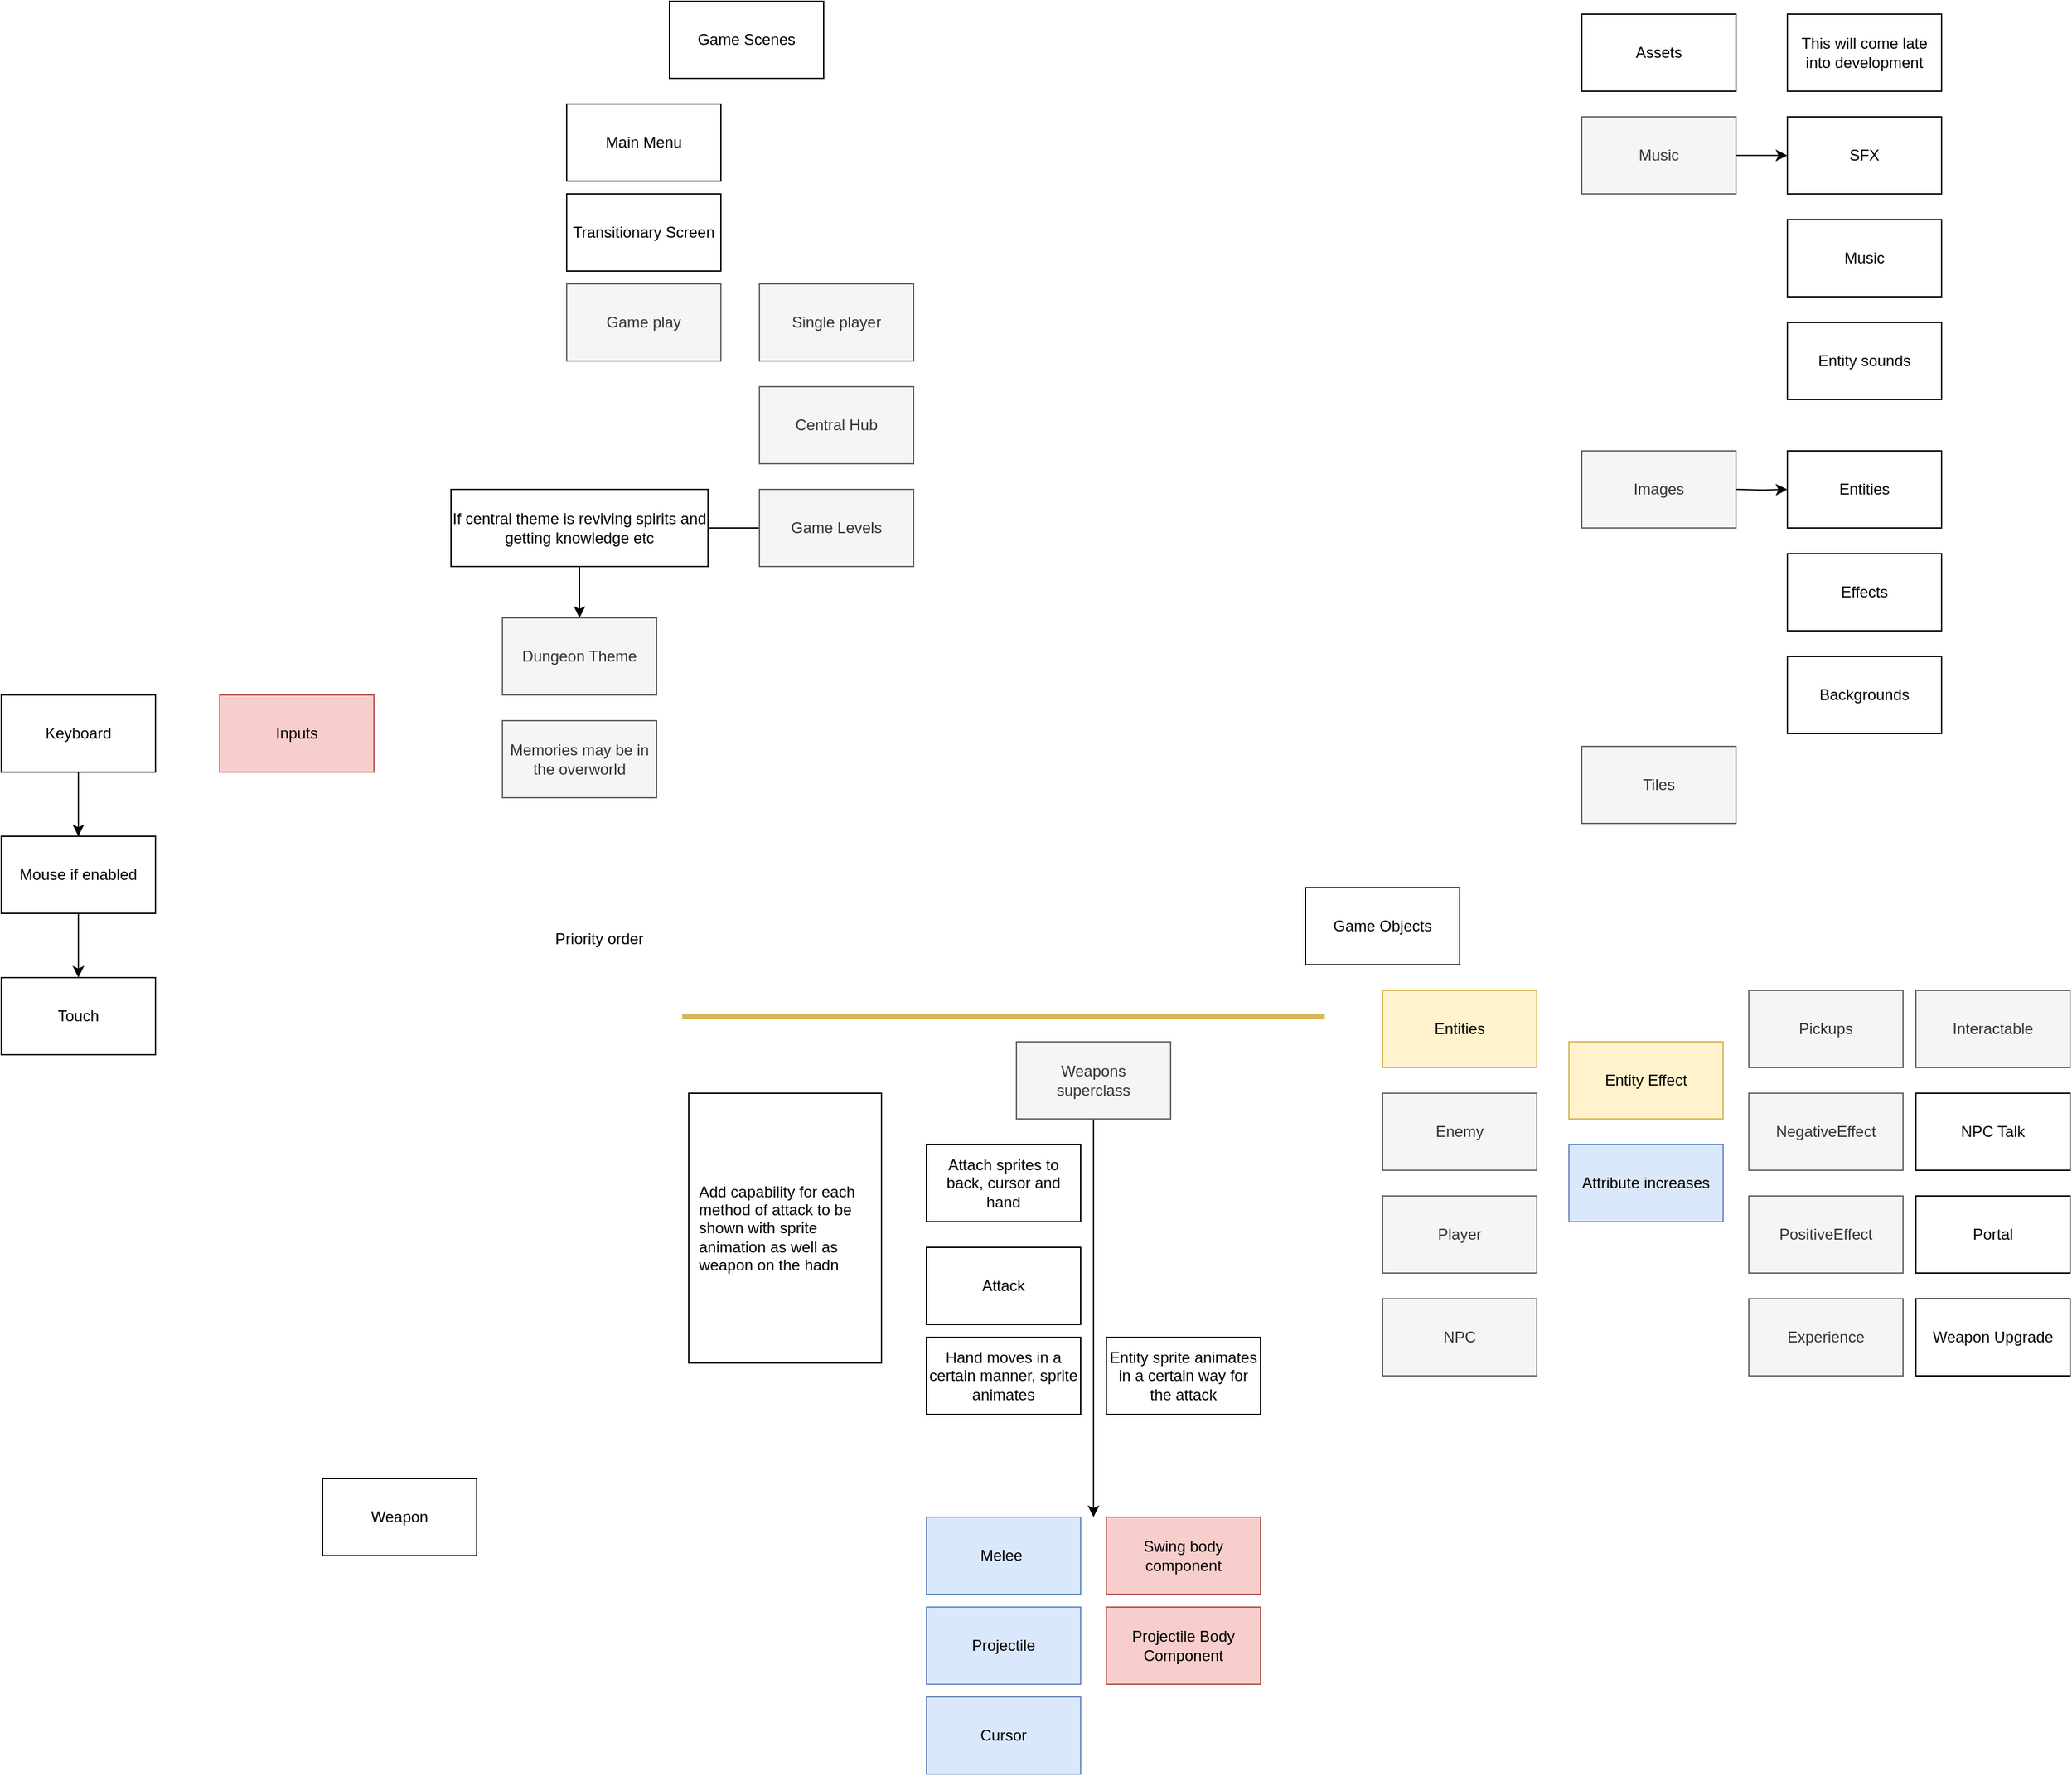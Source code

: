 <mxfile version="21.2.8" type="device">
  <diagram id="4DhgWq-x0jcECN0cGlpm" name="Page-1">
    <mxGraphModel dx="2188" dy="868" grid="1" gridSize="10" guides="1" tooltips="1" connect="1" arrows="1" fold="1" page="1" pageScale="1" pageWidth="850" pageHeight="1100" math="0" shadow="0">
      <root>
        <mxCell id="0" />
        <mxCell id="1" parent="0" />
        <mxCell id="VNGRgtU-YO6I-32RcAAb-3" value="Game Scenes" style="rounded=0;whiteSpace=wrap;html=1;" parent="1" vertex="1">
          <mxGeometry x="130" y="80" width="120" height="60" as="geometry" />
        </mxCell>
        <mxCell id="VNGRgtU-YO6I-32RcAAb-4" value="Main Menu" style="rounded=0;whiteSpace=wrap;html=1;" parent="1" vertex="1">
          <mxGeometry x="50" y="160" width="120" height="60" as="geometry" />
        </mxCell>
        <mxCell id="VNGRgtU-YO6I-32RcAAb-5" value="Game play" style="rounded=0;whiteSpace=wrap;html=1;fillColor=#f5f5f5;strokeColor=#666666;fontColor=#333333;" parent="1" vertex="1">
          <mxGeometry x="50" y="300" width="120" height="60" as="geometry" />
        </mxCell>
        <mxCell id="VNGRgtU-YO6I-32RcAAb-6" value="Single player" style="rounded=0;whiteSpace=wrap;html=1;fillColor=#f5f5f5;strokeColor=#666666;fontColor=#333333;" parent="1" vertex="1">
          <mxGeometry x="200" y="300" width="120" height="60" as="geometry" />
        </mxCell>
        <mxCell id="VNGRgtU-YO6I-32RcAAb-9" value="Central Hub" style="rounded=0;whiteSpace=wrap;html=1;fillColor=#f5f5f5;strokeColor=#666666;fontColor=#333333;" parent="1" vertex="1">
          <mxGeometry x="200" y="380" width="120" height="60" as="geometry" />
        </mxCell>
        <mxCell id="VNGRgtU-YO6I-32RcAAb-10" value="Transitionary Screen" style="rounded=0;whiteSpace=wrap;html=1;" parent="1" vertex="1">
          <mxGeometry x="50" y="230" width="120" height="60" as="geometry" />
        </mxCell>
        <mxCell id="VNGRgtU-YO6I-32RcAAb-11" value="Game Objects" style="rounded=0;whiteSpace=wrap;html=1;" parent="1" vertex="1">
          <mxGeometry x="625" y="770" width="120" height="60" as="geometry" />
        </mxCell>
        <mxCell id="VNGRgtU-YO6I-32RcAAb-12" value="Enemy" style="rounded=0;whiteSpace=wrap;html=1;fillColor=#f5f5f5;strokeColor=#666666;fontColor=#333333;" parent="1" vertex="1">
          <mxGeometry x="685" y="930" width="120" height="60" as="geometry" />
        </mxCell>
        <mxCell id="VNGRgtU-YO6I-32RcAAb-21" value="Projectile Body Component" style="rounded=0;whiteSpace=wrap;html=1;fillColor=#f8cecc;strokeColor=#b85450;fontColor=#000000;" parent="1" vertex="1">
          <mxGeometry x="470" y="1330" width="120" height="60" as="geometry" />
        </mxCell>
        <mxCell id="VNGRgtU-YO6I-32RcAAb-22" value="PositiveEffect" style="rounded=0;whiteSpace=wrap;html=1;fillColor=#f5f5f5;strokeColor=#666666;fontColor=#333333;" parent="1" vertex="1">
          <mxGeometry x="970" y="1010" width="120" height="60" as="geometry" />
        </mxCell>
        <mxCell id="VNGRgtU-YO6I-32RcAAb-23" value="NegativeEffect" style="rounded=0;whiteSpace=wrap;html=1;fillColor=#f5f5f5;strokeColor=#666666;fontColor=#333333;" parent="1" vertex="1">
          <mxGeometry x="970" y="930" width="120" height="60" as="geometry" />
        </mxCell>
        <mxCell id="VNGRgtU-YO6I-32RcAAb-29" value="Player" style="rounded=0;whiteSpace=wrap;html=1;fillColor=#f5f5f5;strokeColor=#666666;fontColor=#333333;" parent="1" vertex="1">
          <mxGeometry x="685" y="1010" width="120" height="60" as="geometry" />
        </mxCell>
        <mxCell id="VNGRgtU-YO6I-32RcAAb-30" value="Interactable" style="rounded=0;whiteSpace=wrap;html=1;fillColor=#f5f5f5;strokeColor=#666666;fontColor=#333333;" parent="1" vertex="1">
          <mxGeometry x="1100" y="850" width="120" height="60" as="geometry" />
        </mxCell>
        <mxCell id="VNGRgtU-YO6I-32RcAAb-31" value="Entities" style="rounded=0;whiteSpace=wrap;html=1;fillColor=#fff2cc;strokeColor=#d6b656;" parent="1" vertex="1">
          <mxGeometry x="685" y="850" width="120" height="60" as="geometry" />
        </mxCell>
        <mxCell id="VNGRgtU-YO6I-32RcAAb-39" value="Pickups" style="rounded=0;whiteSpace=wrap;html=1;fillColor=#f5f5f5;strokeColor=#666666;fontColor=#333333;" parent="1" vertex="1">
          <mxGeometry x="970" y="850" width="120" height="60" as="geometry" />
        </mxCell>
        <mxCell id="VNGRgtU-YO6I-32RcAAb-40" value="Inputs" style="rounded=0;whiteSpace=wrap;html=1;fillColor=#f8cecc;strokeColor=#b85450;" parent="1" vertex="1">
          <mxGeometry x="-220" y="620" width="120" height="60" as="geometry" />
        </mxCell>
        <mxCell id="VNGRgtU-YO6I-32RcAAb-49" value="" style="edgeStyle=orthogonalEdgeStyle;rounded=0;orthogonalLoop=1;jettySize=auto;html=1;" parent="1" source="VNGRgtU-YO6I-32RcAAb-41" target="VNGRgtU-YO6I-32RcAAb-46" edge="1">
          <mxGeometry relative="1" as="geometry" />
        </mxCell>
        <mxCell id="VNGRgtU-YO6I-32RcAAb-41" value="Keyboard" style="rounded=0;whiteSpace=wrap;html=1;" parent="1" vertex="1">
          <mxGeometry x="-390" y="620" width="120" height="60" as="geometry" />
        </mxCell>
        <mxCell id="VNGRgtU-YO6I-32RcAAb-50" value="" style="edgeStyle=orthogonalEdgeStyle;rounded=0;orthogonalLoop=1;jettySize=auto;html=1;" parent="1" source="VNGRgtU-YO6I-32RcAAb-46" target="VNGRgtU-YO6I-32RcAAb-47" edge="1">
          <mxGeometry relative="1" as="geometry" />
        </mxCell>
        <mxCell id="VNGRgtU-YO6I-32RcAAb-46" value="Mouse if enabled" style="rounded=0;whiteSpace=wrap;html=1;" parent="1" vertex="1">
          <mxGeometry x="-390" y="730" width="120" height="60" as="geometry" />
        </mxCell>
        <mxCell id="VNGRgtU-YO6I-32RcAAb-47" value="Touch" style="rounded=0;whiteSpace=wrap;html=1;" parent="1" vertex="1">
          <mxGeometry x="-390" y="840" width="120" height="60" as="geometry" />
        </mxCell>
        <mxCell id="VNGRgtU-YO6I-32RcAAb-51" value="Priority order" style="text;html=1;align=center;verticalAlign=middle;resizable=0;points=[];autosize=1;strokeColor=none;fillColor=none;" parent="1" vertex="1">
          <mxGeometry x="30" y="795" width="90" height="30" as="geometry" />
        </mxCell>
        <mxCell id="VNGRgtU-YO6I-32RcAAb-53" value="Assets" style="rounded=0;whiteSpace=wrap;html=1;" parent="1" vertex="1">
          <mxGeometry x="840" y="90" width="120" height="60" as="geometry" />
        </mxCell>
        <mxCell id="VNGRgtU-YO6I-32RcAAb-54" value="This will come late into development" style="rounded=0;whiteSpace=wrap;html=1;" parent="1" vertex="1">
          <mxGeometry x="1000" y="90" width="120" height="60" as="geometry" />
        </mxCell>
        <mxCell id="VNGRgtU-YO6I-32RcAAb-66" value="" style="edgeStyle=orthogonalEdgeStyle;rounded=0;orthogonalLoop=1;jettySize=auto;html=1;" parent="1" source="VNGRgtU-YO6I-32RcAAb-56" target="VNGRgtU-YO6I-32RcAAb-59" edge="1">
          <mxGeometry relative="1" as="geometry" />
        </mxCell>
        <mxCell id="VNGRgtU-YO6I-32RcAAb-56" value="Music" style="rounded=0;whiteSpace=wrap;html=1;fillColor=#f5f5f5;strokeColor=#666666;fontColor=#333333;" parent="1" vertex="1">
          <mxGeometry x="840" y="170" width="120" height="60" as="geometry" />
        </mxCell>
        <mxCell id="VNGRgtU-YO6I-32RcAAb-65" value="" style="edgeStyle=orthogonalEdgeStyle;rounded=0;orthogonalLoop=1;jettySize=auto;html=1;" parent="1" target="VNGRgtU-YO6I-32RcAAb-62" edge="1">
          <mxGeometry relative="1" as="geometry">
            <mxPoint x="960" y="460" as="sourcePoint" />
          </mxGeometry>
        </mxCell>
        <mxCell id="VNGRgtU-YO6I-32RcAAb-59" value="SFX" style="rounded=0;whiteSpace=wrap;html=1;" parent="1" vertex="1">
          <mxGeometry x="1000" y="170" width="120" height="60" as="geometry" />
        </mxCell>
        <mxCell id="VNGRgtU-YO6I-32RcAAb-60" value="Music" style="rounded=0;whiteSpace=wrap;html=1;" parent="1" vertex="1">
          <mxGeometry x="1000" y="250" width="120" height="60" as="geometry" />
        </mxCell>
        <mxCell id="VNGRgtU-YO6I-32RcAAb-61" value="Entity sounds" style="rounded=0;whiteSpace=wrap;html=1;" parent="1" vertex="1">
          <mxGeometry x="1000" y="330" width="120" height="60" as="geometry" />
        </mxCell>
        <mxCell id="VNGRgtU-YO6I-32RcAAb-62" value="Entities" style="rounded=0;whiteSpace=wrap;html=1;" parent="1" vertex="1">
          <mxGeometry x="1000" y="430" width="120" height="60" as="geometry" />
        </mxCell>
        <mxCell id="VNGRgtU-YO6I-32RcAAb-63" value="Effects" style="rounded=0;whiteSpace=wrap;html=1;" parent="1" vertex="1">
          <mxGeometry x="1000" y="510" width="120" height="60" as="geometry" />
        </mxCell>
        <mxCell id="VNGRgtU-YO6I-32RcAAb-64" value="Backgrounds" style="rounded=0;whiteSpace=wrap;html=1;" parent="1" vertex="1">
          <mxGeometry x="1000" y="590" width="120" height="60" as="geometry" />
        </mxCell>
        <mxCell id="o8Klx2uHLGDny1IvRDQA-1" style="edgeStyle=orthogonalEdgeStyle;rounded=0;orthogonalLoop=1;jettySize=auto;html=1;exitX=0.5;exitY=1;exitDx=0;exitDy=0;" parent="1" source="gclcMIldhGw20DhKoC8o-1" edge="1">
          <mxGeometry relative="1" as="geometry">
            <mxPoint x="460" y="1260" as="targetPoint" />
          </mxGeometry>
        </mxCell>
        <mxCell id="gclcMIldhGw20DhKoC8o-1" value="Weapons&lt;br&gt;superclass" style="rounded=0;whiteSpace=wrap;html=1;fillColor=#f5f5f5;strokeColor=#666666;fontColor=#333333;" parent="1" vertex="1">
          <mxGeometry x="400" y="890" width="120" height="60" as="geometry" />
        </mxCell>
        <mxCell id="gclcMIldhGw20DhKoC8o-2" value="Melee&lt;span style=&quot;white-space: pre;&quot;&gt; &lt;/span&gt;" style="rounded=0;whiteSpace=wrap;html=1;fillColor=#dae8fc;strokeColor=#6c8ebf;fontColor=#000000;" parent="1" vertex="1">
          <mxGeometry x="330" y="1260" width="120" height="60" as="geometry" />
        </mxCell>
        <mxCell id="gclcMIldhGw20DhKoC8o-3" value="Projectile" style="rounded=0;whiteSpace=wrap;html=1;fillColor=#dae8fc;strokeColor=#6c8ebf;fontColor=#000000;" parent="1" vertex="1">
          <mxGeometry x="330" y="1330" width="120" height="60" as="geometry" />
        </mxCell>
        <mxCell id="Lot6dLXQhY954j0RW5Oc-1" value="Cursor" style="rounded=0;whiteSpace=wrap;html=1;fillColor=#dae8fc;strokeColor=#6c8ebf;fontColor=#000000;" parent="1" vertex="1">
          <mxGeometry x="330" y="1400" width="120" height="60" as="geometry" />
        </mxCell>
        <mxCell id="JvIwQVu5bCoaMhRqKrgU-1" value="Images" style="rounded=0;whiteSpace=wrap;html=1;fillColor=#f5f5f5;strokeColor=#666666;fontColor=#333333;" parent="1" vertex="1">
          <mxGeometry x="840" y="430" width="120" height="60" as="geometry" />
        </mxCell>
        <mxCell id="JvIwQVu5bCoaMhRqKrgU-2" value="Tiles" style="rounded=0;whiteSpace=wrap;html=1;fillColor=#f5f5f5;strokeColor=#666666;fontColor=#333333;" parent="1" vertex="1">
          <mxGeometry x="840" y="660" width="120" height="60" as="geometry" />
        </mxCell>
        <mxCell id="JvIwQVu5bCoaMhRqKrgU-3" value="Experience" style="rounded=0;whiteSpace=wrap;html=1;fillColor=#f5f5f5;strokeColor=#666666;fontColor=#333333;" parent="1" vertex="1">
          <mxGeometry x="970" y="1090" width="120" height="60" as="geometry" />
        </mxCell>
        <mxCell id="JvIwQVu5bCoaMhRqKrgU-4" value="NPC" style="rounded=0;whiteSpace=wrap;html=1;fillColor=#f5f5f5;strokeColor=#666666;fontColor=#333333;" parent="1" vertex="1">
          <mxGeometry x="685" y="1090" width="120" height="60" as="geometry" />
        </mxCell>
        <mxCell id="JvIwQVu5bCoaMhRqKrgU-5" value="NPC Talk" style="rounded=0;whiteSpace=wrap;html=1;" parent="1" vertex="1">
          <mxGeometry x="1100" y="930" width="120" height="60" as="geometry" />
        </mxCell>
        <mxCell id="JvIwQVu5bCoaMhRqKrgU-7" value="Portal" style="rounded=0;whiteSpace=wrap;html=1;" parent="1" vertex="1">
          <mxGeometry x="1100" y="1010" width="120" height="60" as="geometry" />
        </mxCell>
        <mxCell id="JvIwQVu5bCoaMhRqKrgU-8" value="Weapon Upgrade" style="rounded=0;whiteSpace=wrap;html=1;" parent="1" vertex="1">
          <mxGeometry x="1100" y="1090" width="120" height="60" as="geometry" />
        </mxCell>
        <mxCell id="JvIwQVu5bCoaMhRqKrgU-9" value="Add capability for each method of attack to be shown with sprite animation as well as weapon on the hadn" style="rounded=0;whiteSpace=wrap;html=1;align=left;spacing=8;" parent="1" vertex="1">
          <mxGeometry x="145" y="930" width="150" height="210" as="geometry" />
        </mxCell>
        <mxCell id="JvIwQVu5bCoaMhRqKrgU-11" value="Swing body component" style="rounded=0;whiteSpace=wrap;html=1;fillColor=#f8cecc;strokeColor=#b85450;fontColor=#000000;" parent="1" vertex="1">
          <mxGeometry x="470" y="1260" width="120" height="60" as="geometry" />
        </mxCell>
        <mxCell id="JvIwQVu5bCoaMhRqKrgU-12" value="Attach sprites to back, cursor and hand" style="rounded=0;whiteSpace=wrap;html=1;" parent="1" vertex="1">
          <mxGeometry x="330" y="970" width="120" height="60" as="geometry" />
        </mxCell>
        <mxCell id="JvIwQVu5bCoaMhRqKrgU-14" value="Attack" style="rounded=0;whiteSpace=wrap;html=1;" parent="1" vertex="1">
          <mxGeometry x="330" y="1050" width="120" height="60" as="geometry" />
        </mxCell>
        <mxCell id="JvIwQVu5bCoaMhRqKrgU-15" value="Hand moves in a certain manner, sprite animates" style="rounded=0;whiteSpace=wrap;html=1;" parent="1" vertex="1">
          <mxGeometry x="330" y="1120" width="120" height="60" as="geometry" />
        </mxCell>
        <mxCell id="JvIwQVu5bCoaMhRqKrgU-16" value="Entity sprite animates in a certain way for the attack" style="rounded=0;whiteSpace=wrap;html=1;" parent="1" vertex="1">
          <mxGeometry x="470" y="1120" width="120" height="60" as="geometry" />
        </mxCell>
        <mxCell id="o8Klx2uHLGDny1IvRDQA-3" value="" style="endArrow=none;html=1;rounded=0;strokeWidth=4;fillColor=#fff2cc;strokeColor=#d6b656;" parent="1" edge="1">
          <mxGeometry width="50" height="50" relative="1" as="geometry">
            <mxPoint x="140" y="870" as="sourcePoint" />
            <mxPoint x="640" y="870" as="targetPoint" />
          </mxGeometry>
        </mxCell>
        <mxCell id="o8Klx2uHLGDny1IvRDQA-8" style="edgeStyle=orthogonalEdgeStyle;rounded=0;orthogonalLoop=1;jettySize=auto;html=1;exitX=0;exitY=0.5;exitDx=0;exitDy=0;entryX=0.5;entryY=0;entryDx=0;entryDy=0;" parent="1" source="o8Klx2uHLGDny1IvRDQA-4" target="o8Klx2uHLGDny1IvRDQA-7" edge="1">
          <mxGeometry relative="1" as="geometry" />
        </mxCell>
        <mxCell id="o8Klx2uHLGDny1IvRDQA-4" value="Game Levels" style="rounded=0;whiteSpace=wrap;html=1;fillColor=#f5f5f5;strokeColor=#666666;fontColor=#333333;" parent="1" vertex="1">
          <mxGeometry x="200" y="460" width="120" height="60" as="geometry" />
        </mxCell>
        <mxCell id="o8Klx2uHLGDny1IvRDQA-7" value="Dungeon Theme" style="whiteSpace=wrap;html=1;fillColor=#f5f5f5;strokeColor=#666666;fontColor=#333333;rounded=0;" parent="1" vertex="1">
          <mxGeometry y="560" width="120" height="60" as="geometry" />
        </mxCell>
        <mxCell id="o8Klx2uHLGDny1IvRDQA-9" value="If central theme is reviving spirits and getting knowledge etc" style="rounded=0;whiteSpace=wrap;html=1;" parent="1" vertex="1">
          <mxGeometry x="-40" y="460" width="200" height="60" as="geometry" />
        </mxCell>
        <mxCell id="o8Klx2uHLGDny1IvRDQA-10" value="Memories may be in the overworld" style="whiteSpace=wrap;html=1;fillColor=#f5f5f5;strokeColor=#666666;fontColor=#333333;rounded=0;" parent="1" vertex="1">
          <mxGeometry y="640" width="120" height="60" as="geometry" />
        </mxCell>
        <mxCell id="33dGPNtK9NCCrEgakQPv-1" value="Entity Effect" style="rounded=0;whiteSpace=wrap;html=1;fillColor=#fff2cc;strokeColor=#d6b656;" parent="1" vertex="1">
          <mxGeometry x="830" y="890" width="120" height="60" as="geometry" />
        </mxCell>
        <mxCell id="33dGPNtK9NCCrEgakQPv-2" value="Attribute increases" style="rounded=0;whiteSpace=wrap;html=1;fillColor=#dae8fc;strokeColor=#6c8ebf;" parent="1" vertex="1">
          <mxGeometry x="830" y="970" width="120" height="60" as="geometry" />
        </mxCell>
        <mxCell id="Z3Cyw6mbZW1zgJr3RoNS-2" value="Weapon" style="rounded=0;whiteSpace=wrap;html=1;" vertex="1" parent="1">
          <mxGeometry x="-140" y="1230" width="120" height="60" as="geometry" />
        </mxCell>
      </root>
    </mxGraphModel>
  </diagram>
</mxfile>
